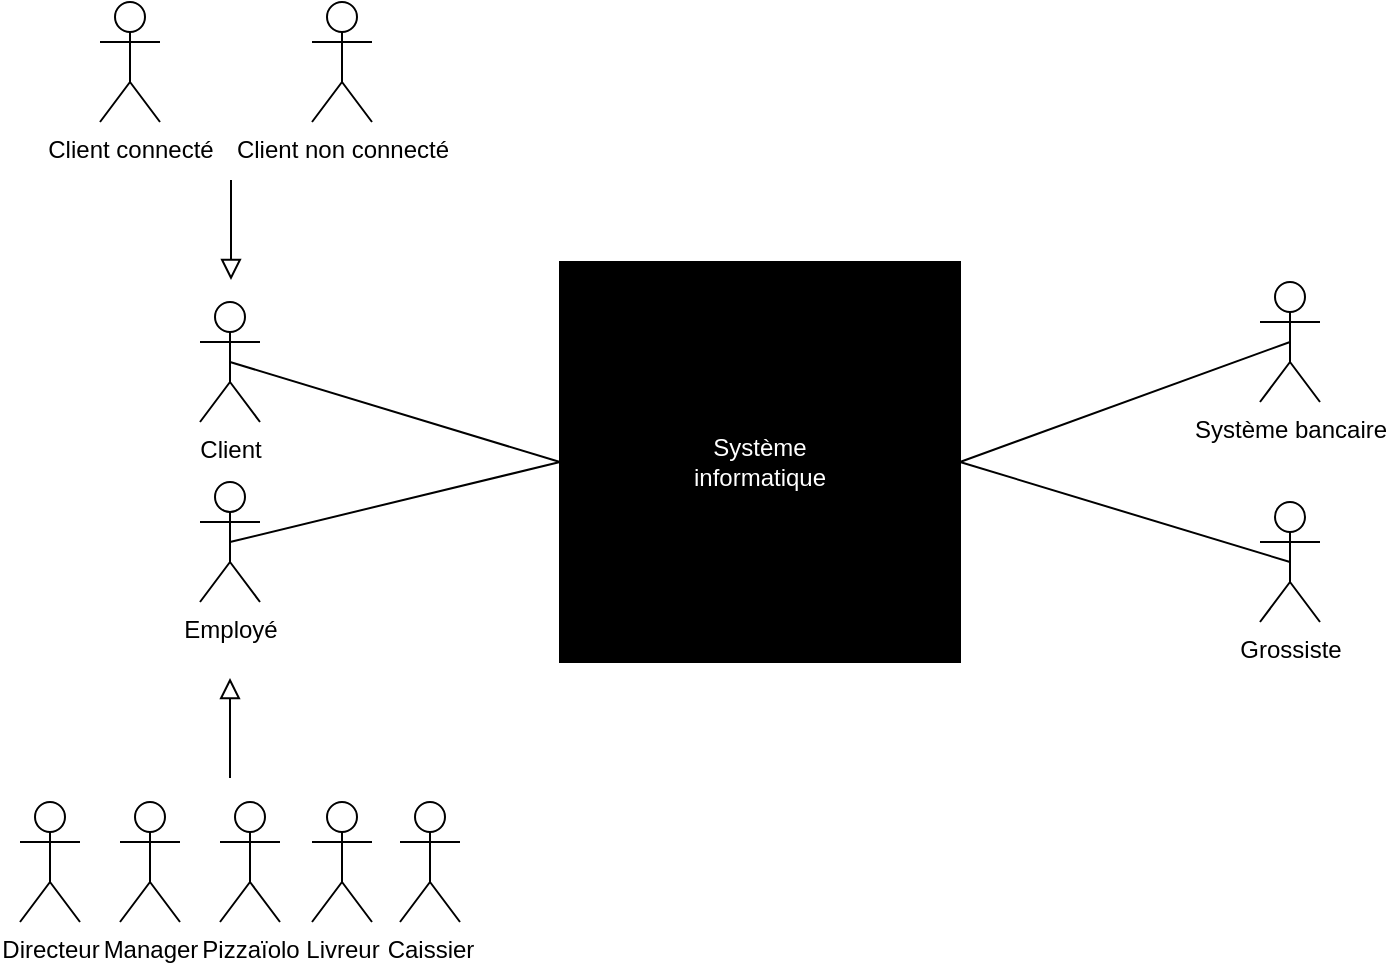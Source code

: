 <mxfile version="13.3.1" type="device"><diagram name="Page-1" id="b5b7bab2-c9e2-2cf4-8b2a-24fd1a2a6d21"><mxGraphModel dx="1086" dy="807" grid="1" gridSize="10" guides="1" tooltips="1" connect="1" arrows="1" fold="1" page="1" pageScale="1" pageWidth="827" pageHeight="1169" background="#ffffff" math="0" shadow="0"><root><mxCell id="0"/><mxCell id="1" parent="0"/><mxCell id="Otxz6D7rKy2I2gOCY_dr-1" value="" style="whiteSpace=wrap;html=1;aspect=fixed;fillColor=#000000;" parent="1" vertex="1"><mxGeometry x="320" y="360" width="200" height="200" as="geometry"/></mxCell><mxCell id="Otxz6D7rKy2I2gOCY_dr-2" value="Système informatique" style="text;html=1;align=center;verticalAlign=middle;whiteSpace=wrap;rounded=0;fontColor=#FFFFFF;" parent="1" vertex="1"><mxGeometry x="390" y="450" width="60" height="20" as="geometry"/></mxCell><mxCell id="Otxz6D7rKy2I2gOCY_dr-3" value="&lt;font color=&quot;#000000&quot;&gt;Client connecté&lt;/font&gt;" style="shape=umlActor;verticalLabelPosition=bottom;labelBackgroundColor=#ffffff;verticalAlign=top;html=1;outlineConnect=0;fillColor=#FFFFFF;fontColor=#FFFFFF;" parent="1" vertex="1"><mxGeometry x="90" y="230" width="30" height="60" as="geometry"/></mxCell><mxCell id="Otxz6D7rKy2I2gOCY_dr-8" value="&lt;font color=&quot;#000000&quot;&gt;Livreur&lt;/font&gt;" style="shape=umlActor;verticalLabelPosition=bottom;labelBackgroundColor=#ffffff;verticalAlign=top;html=1;outlineConnect=0;fillColor=#FFFFFF;fontColor=#FFFFFF;" parent="1" vertex="1"><mxGeometry x="196" y="630" width="30" height="60" as="geometry"/></mxCell><mxCell id="Otxz6D7rKy2I2gOCY_dr-9" value="&lt;font color=&quot;#000000&quot;&gt;Pizzaïolo&lt;/font&gt;" style="shape=umlActor;verticalLabelPosition=bottom;labelBackgroundColor=#ffffff;verticalAlign=top;html=1;outlineConnect=0;fillColor=#FFFFFF;fontColor=#FFFFFF;" parent="1" vertex="1"><mxGeometry x="150" y="630" width="30" height="60" as="geometry"/></mxCell><mxCell id="Otxz6D7rKy2I2gOCY_dr-10" value="&lt;span style=&quot;&quot;&gt;Manager&lt;/span&gt;" style="shape=umlActor;verticalLabelPosition=bottom;labelBackgroundColor=#FFFFFF;verticalAlign=top;html=1;outlineConnect=0;fillColor=#FFFFFF;fontColor=#000000;" parent="1" vertex="1"><mxGeometry x="100" y="630" width="30" height="60" as="geometry"/></mxCell><mxCell id="Otxz6D7rKy2I2gOCY_dr-11" value="&lt;font color=&quot;#000000&quot;&gt;Directeur&lt;/font&gt;" style="shape=umlActor;verticalLabelPosition=bottom;labelBackgroundColor=#ffffff;verticalAlign=top;html=1;outlineConnect=0;fillColor=#FFFFFF;fontColor=#FFFFFF;" parent="1" vertex="1"><mxGeometry x="50" y="630" width="30" height="60" as="geometry"/></mxCell><mxCell id="Otxz6D7rKy2I2gOCY_dr-12" value="&lt;font color=&quot;#000000&quot;&gt;Client&lt;/font&gt;" style="shape=umlActor;verticalLabelPosition=bottom;labelBackgroundColor=#ffffff;verticalAlign=top;html=1;outlineConnect=0;fillColor=#FFFFFF;fontColor=#FFFFFF;" parent="1" vertex="1"><mxGeometry x="140" y="380" width="30" height="60" as="geometry"/></mxCell><mxCell id="Otxz6D7rKy2I2gOCY_dr-20" value="&lt;font color=&quot;#000000&quot;&gt;Caissier&lt;/font&gt;" style="shape=umlActor;verticalLabelPosition=bottom;labelBackgroundColor=#ffffff;verticalAlign=top;html=1;outlineConnect=0;fillColor=#FFFFFF;fontColor=#FFFFFF;" parent="1" vertex="1"><mxGeometry x="240" y="630" width="30" height="60" as="geometry"/></mxCell><mxCell id="Otxz6D7rKy2I2gOCY_dr-28" style="rounded=0;orthogonalLoop=1;jettySize=auto;html=1;exitX=0.5;exitY=0.5;exitDx=0;exitDy=0;exitPerimeter=0;entryX=0;entryY=0.5;entryDx=0;entryDy=0;endArrow=none;endFill=0;endSize=8;fontColor=#000000;" parent="1" source="Otxz6D7rKy2I2gOCY_dr-22" target="Otxz6D7rKy2I2gOCY_dr-1" edge="1"><mxGeometry relative="1" as="geometry"/></mxCell><mxCell id="Otxz6D7rKy2I2gOCY_dr-22" value="&lt;font color=&quot;#000000&quot;&gt;Employé&lt;/font&gt;" style="shape=umlActor;verticalLabelPosition=bottom;labelBackgroundColor=#ffffff;verticalAlign=top;html=1;outlineConnect=0;fillColor=#FFFFFF;fontColor=#FFFFFF;" parent="1" vertex="1"><mxGeometry x="140" y="470" width="30" height="60" as="geometry"/></mxCell><mxCell id="Otxz6D7rKy2I2gOCY_dr-25" value="" style="endArrow=block;html=1;fontColor=#000000;endFill=0;endSize=8;" parent="1" edge="1"><mxGeometry width="50" height="50" relative="1" as="geometry"><mxPoint x="155" y="618" as="sourcePoint"/><mxPoint x="155" y="568" as="targetPoint"/></mxGeometry></mxCell><mxCell id="Otxz6D7rKy2I2gOCY_dr-26" value="" style="endArrow=block;html=1;fontColor=#000000;endFill=0;endSize=8;" parent="1" edge="1"><mxGeometry width="50" height="50" relative="1" as="geometry"><mxPoint x="155.5" y="319" as="sourcePoint"/><mxPoint x="155.5" y="369" as="targetPoint"/></mxGeometry></mxCell><mxCell id="Otxz6D7rKy2I2gOCY_dr-27" value="" style="endArrow=none;html=1;fontColor=#000000;exitX=0.5;exitY=0.5;exitDx=0;exitDy=0;exitPerimeter=0;entryX=0;entryY=0.5;entryDx=0;entryDy=0;" parent="1" source="Otxz6D7rKy2I2gOCY_dr-12" target="Otxz6D7rKy2I2gOCY_dr-1" edge="1"><mxGeometry width="50" height="50" relative="1" as="geometry"><mxPoint x="360" y="540" as="sourcePoint"/><mxPoint x="410" y="490" as="targetPoint"/></mxGeometry></mxCell><mxCell id="Otxz6D7rKy2I2gOCY_dr-38" style="edgeStyle=none;rounded=0;orthogonalLoop=1;jettySize=auto;html=1;exitX=0.5;exitY=0.5;exitDx=0;exitDy=0;exitPerimeter=0;entryX=1;entryY=0.5;entryDx=0;entryDy=0;endArrow=none;endFill=0;endSize=8;fontColor=#000000;" parent="1" source="Otxz6D7rKy2I2gOCY_dr-32" target="Otxz6D7rKy2I2gOCY_dr-1" edge="1"><mxGeometry relative="1" as="geometry"/></mxCell><mxCell id="Otxz6D7rKy2I2gOCY_dr-32" value="&lt;font color=&quot;#000000&quot;&gt;Grossiste&lt;br&gt;&lt;/font&gt;" style="shape=umlActor;verticalLabelPosition=bottom;labelBackgroundColor=#ffffff;verticalAlign=top;html=1;outlineConnect=0;fillColor=#FFFFFF;fontColor=#FFFFFF;" parent="1" vertex="1"><mxGeometry x="670" y="480" width="30" height="60" as="geometry"/></mxCell><mxCell id="Otxz6D7rKy2I2gOCY_dr-39" style="edgeStyle=none;rounded=0;orthogonalLoop=1;jettySize=auto;html=1;exitX=0.5;exitY=0.5;exitDx=0;exitDy=0;exitPerimeter=0;endArrow=none;endFill=0;endSize=8;fontColor=#000000;" parent="1" source="Otxz6D7rKy2I2gOCY_dr-36" edge="1"><mxGeometry relative="1" as="geometry"><mxPoint x="520" y="460" as="targetPoint"/></mxGeometry></mxCell><mxCell id="Otxz6D7rKy2I2gOCY_dr-36" value="&lt;font color=&quot;#000000&quot;&gt;Système bancaire&lt;/font&gt;" style="shape=umlActor;verticalLabelPosition=bottom;labelBackgroundColor=#ffffff;verticalAlign=top;html=1;outlineConnect=0;fillColor=#FFFFFF;fontColor=#FFFFFF;" parent="1" vertex="1"><mxGeometry x="670" y="370" width="30" height="60" as="geometry"/></mxCell><mxCell id="YvW2tLAoYGWqZRFLPpPi-3" value="&lt;font color=&quot;#000000&quot;&gt;Client non connecté&lt;/font&gt;" style="shape=umlActor;verticalLabelPosition=bottom;labelBackgroundColor=#ffffff;verticalAlign=top;html=1;outlineConnect=0;fillColor=#FFFFFF;fontColor=#FFFFFF;" vertex="1" parent="1"><mxGeometry x="196" y="230" width="30" height="60" as="geometry"/></mxCell></root></mxGraphModel></diagram></mxfile>